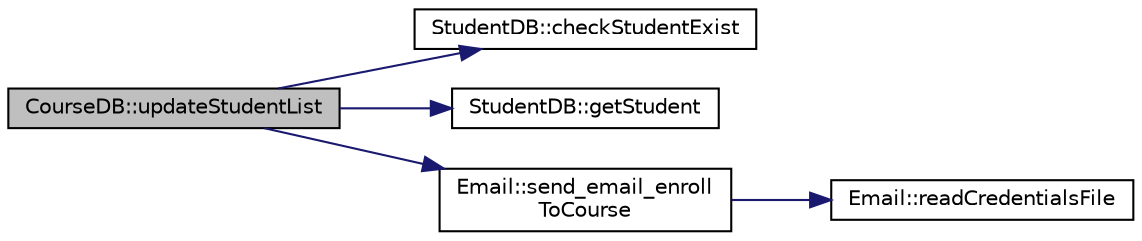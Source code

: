 digraph "CourseDB::updateStudentList"
{
  edge [fontname="Helvetica",fontsize="10",labelfontname="Helvetica",labelfontsize="10"];
  node [fontname="Helvetica",fontsize="10",shape=record];
  rankdir="LR";
  Node1 [label="CourseDB::updateStudentList",height=0.2,width=0.4,color="black", fillcolor="grey75", style="filled", fontcolor="black"];
  Node1 -> Node2 [color="midnightblue",fontsize="10",style="solid",fontname="Helvetica"];
  Node2 [label="StudentDB::checkStudentExist",height=0.2,width=0.4,color="black", fillcolor="white", style="filled",URL="$class_student_d_b.html#a77c06dcacdf92b1ca2be118e05491667",tooltip="check if a student with a given sid exists in the database "];
  Node1 -> Node3 [color="midnightblue",fontsize="10",style="solid",fontname="Helvetica"];
  Node3 [label="StudentDB::getStudent",height=0.2,width=0.4,color="black", fillcolor="white", style="filled",URL="$class_student_d_b.html#af18e20bdf62fa2408a22876f9590ffd5",tooltip="takes a QString sid as input and returns a Student object "];
  Node1 -> Node4 [color="midnightblue",fontsize="10",style="solid",fontname="Helvetica"];
  Node4 [label="Email::send_email_enroll\lToCourse",height=0.2,width=0.4,color="black", fillcolor="white", style="filled",URL="$class_email.html#aff8985b743a5077a71222685c3c46551",tooltip="send_email_enrollToCourse in the Email class that sends an email to a recipient who has enrolled in a..."];
  Node4 -> Node5 [color="midnightblue",fontsize="10",style="solid",fontname="Helvetica"];
  Node5 [label="Email::readCredentialsFile",height=0.2,width=0.4,color="black", fillcolor="white", style="filled",URL="$class_email.html#af94727858b272dfb14a9f1224a8f2da1",tooltip="read a file named \"credentials.txt\" to obtain an API key used for authentication in an email system ..."];
}
